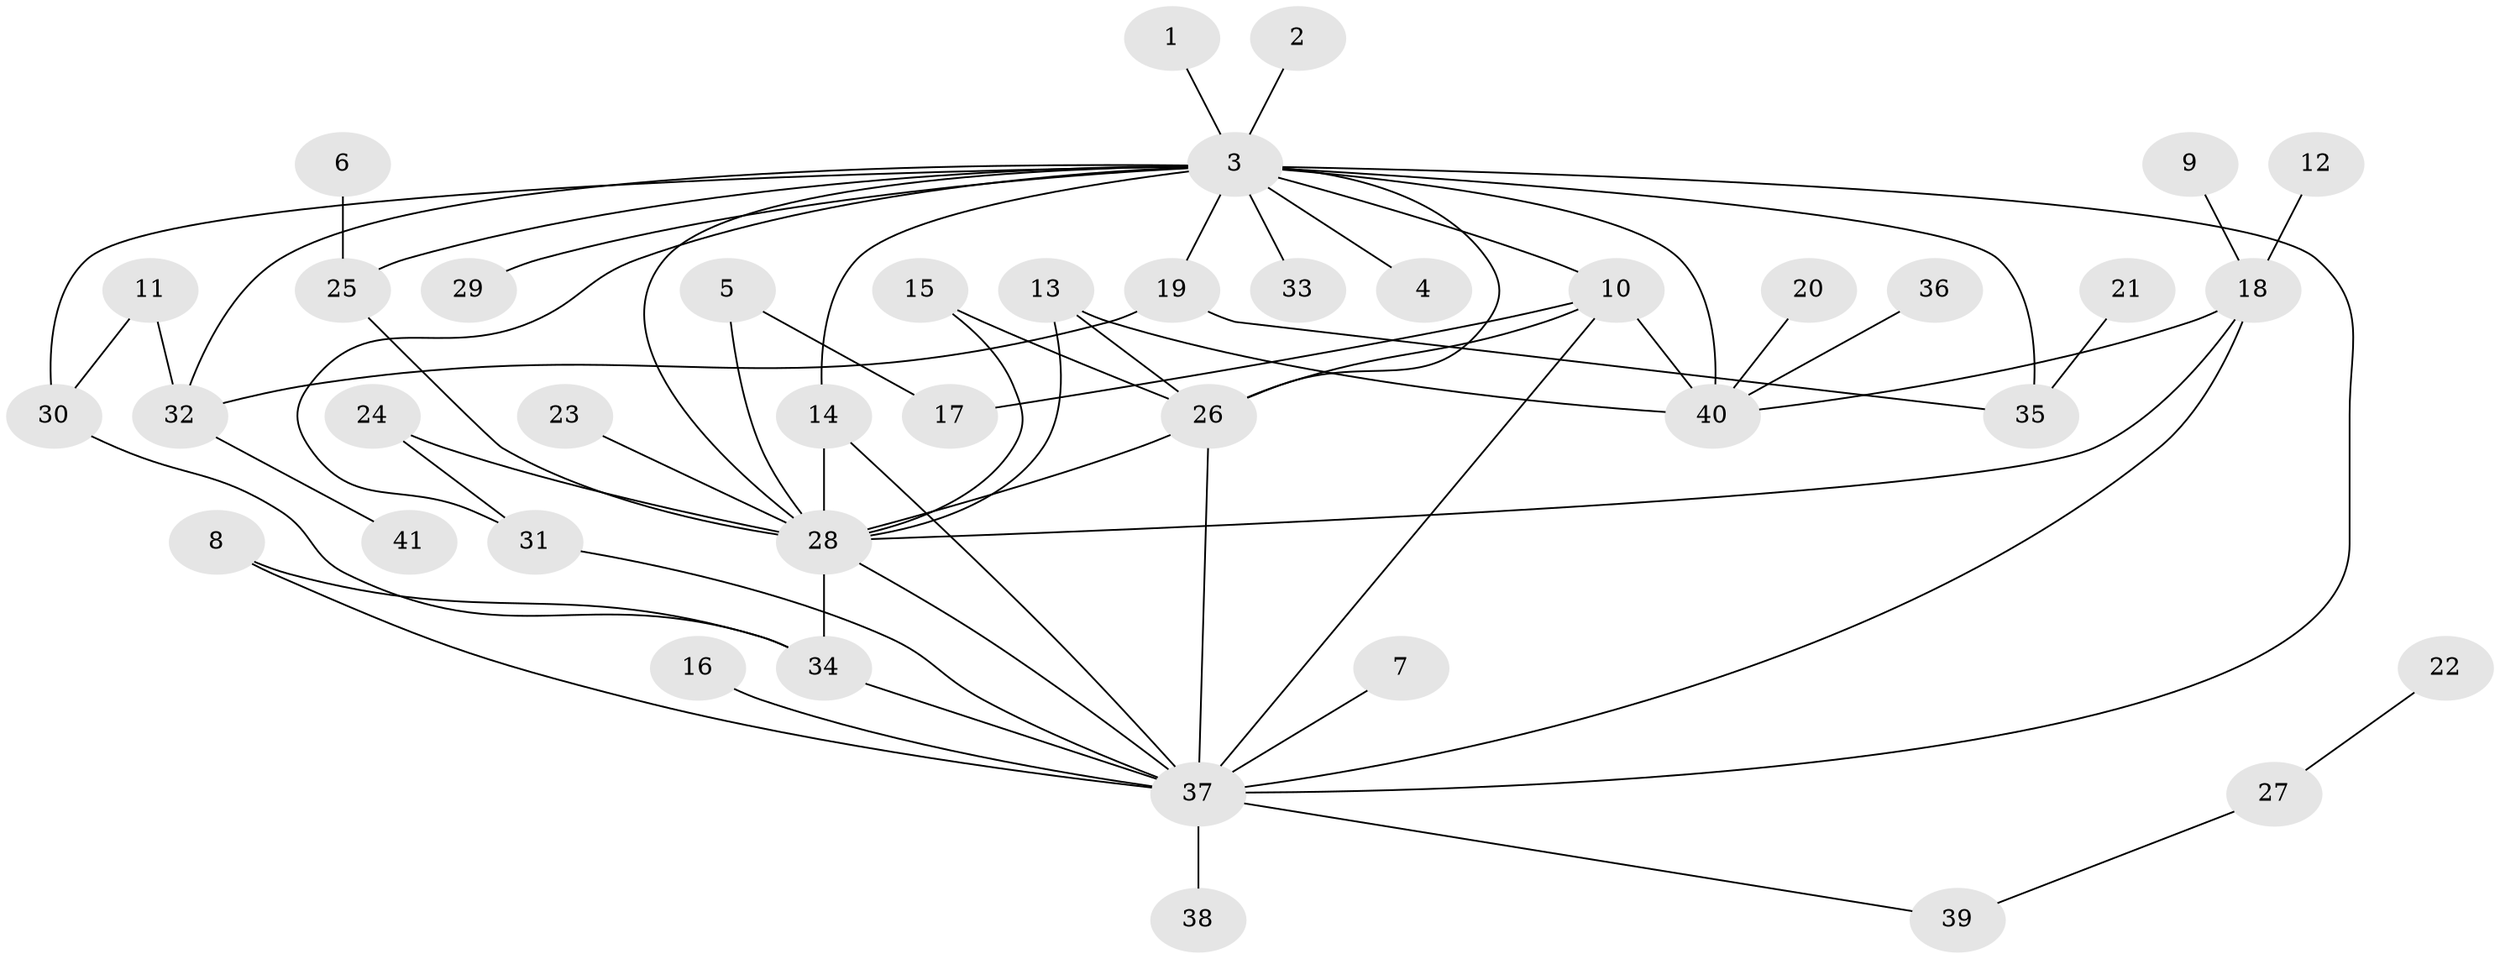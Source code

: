 // original degree distribution, {9: 0.012195121951219513, 18: 0.012195121951219513, 1: 0.4146341463414634, 4: 0.08536585365853659, 2: 0.24390243902439024, 19: 0.012195121951219513, 5: 0.036585365853658534, 3: 0.12195121951219512, 6: 0.024390243902439025, 13: 0.012195121951219513, 7: 0.012195121951219513, 11: 0.012195121951219513}
// Generated by graph-tools (version 1.1) at 2025/49/03/09/25 03:49:50]
// undirected, 41 vertices, 63 edges
graph export_dot {
graph [start="1"]
  node [color=gray90,style=filled];
  1;
  2;
  3;
  4;
  5;
  6;
  7;
  8;
  9;
  10;
  11;
  12;
  13;
  14;
  15;
  16;
  17;
  18;
  19;
  20;
  21;
  22;
  23;
  24;
  25;
  26;
  27;
  28;
  29;
  30;
  31;
  32;
  33;
  34;
  35;
  36;
  37;
  38;
  39;
  40;
  41;
  1 -- 3 [weight=1.0];
  2 -- 3 [weight=1.0];
  3 -- 4 [weight=1.0];
  3 -- 10 [weight=1.0];
  3 -- 14 [weight=1.0];
  3 -- 19 [weight=1.0];
  3 -- 25 [weight=1.0];
  3 -- 26 [weight=1.0];
  3 -- 28 [weight=2.0];
  3 -- 29 [weight=1.0];
  3 -- 30 [weight=1.0];
  3 -- 31 [weight=1.0];
  3 -- 32 [weight=1.0];
  3 -- 33 [weight=1.0];
  3 -- 35 [weight=1.0];
  3 -- 37 [weight=1.0];
  3 -- 40 [weight=3.0];
  5 -- 17 [weight=1.0];
  5 -- 28 [weight=1.0];
  6 -- 25 [weight=1.0];
  7 -- 37 [weight=1.0];
  8 -- 34 [weight=1.0];
  8 -- 37 [weight=1.0];
  9 -- 18 [weight=1.0];
  10 -- 17 [weight=1.0];
  10 -- 26 [weight=1.0];
  10 -- 37 [weight=1.0];
  10 -- 40 [weight=1.0];
  11 -- 30 [weight=1.0];
  11 -- 32 [weight=1.0];
  12 -- 18 [weight=1.0];
  13 -- 26 [weight=1.0];
  13 -- 28 [weight=1.0];
  13 -- 40 [weight=1.0];
  14 -- 28 [weight=2.0];
  14 -- 37 [weight=1.0];
  15 -- 26 [weight=1.0];
  15 -- 28 [weight=1.0];
  16 -- 37 [weight=1.0];
  18 -- 28 [weight=1.0];
  18 -- 37 [weight=2.0];
  18 -- 40 [weight=1.0];
  19 -- 32 [weight=1.0];
  19 -- 35 [weight=1.0];
  20 -- 40 [weight=1.0];
  21 -- 35 [weight=1.0];
  22 -- 27 [weight=1.0];
  23 -- 28 [weight=1.0];
  24 -- 28 [weight=1.0];
  24 -- 31 [weight=1.0];
  25 -- 28 [weight=1.0];
  26 -- 28 [weight=1.0];
  26 -- 37 [weight=1.0];
  27 -- 39 [weight=1.0];
  28 -- 34 [weight=2.0];
  28 -- 37 [weight=2.0];
  30 -- 34 [weight=1.0];
  31 -- 37 [weight=1.0];
  32 -- 41 [weight=1.0];
  34 -- 37 [weight=1.0];
  36 -- 40 [weight=1.0];
  37 -- 38 [weight=1.0];
  37 -- 39 [weight=1.0];
}
